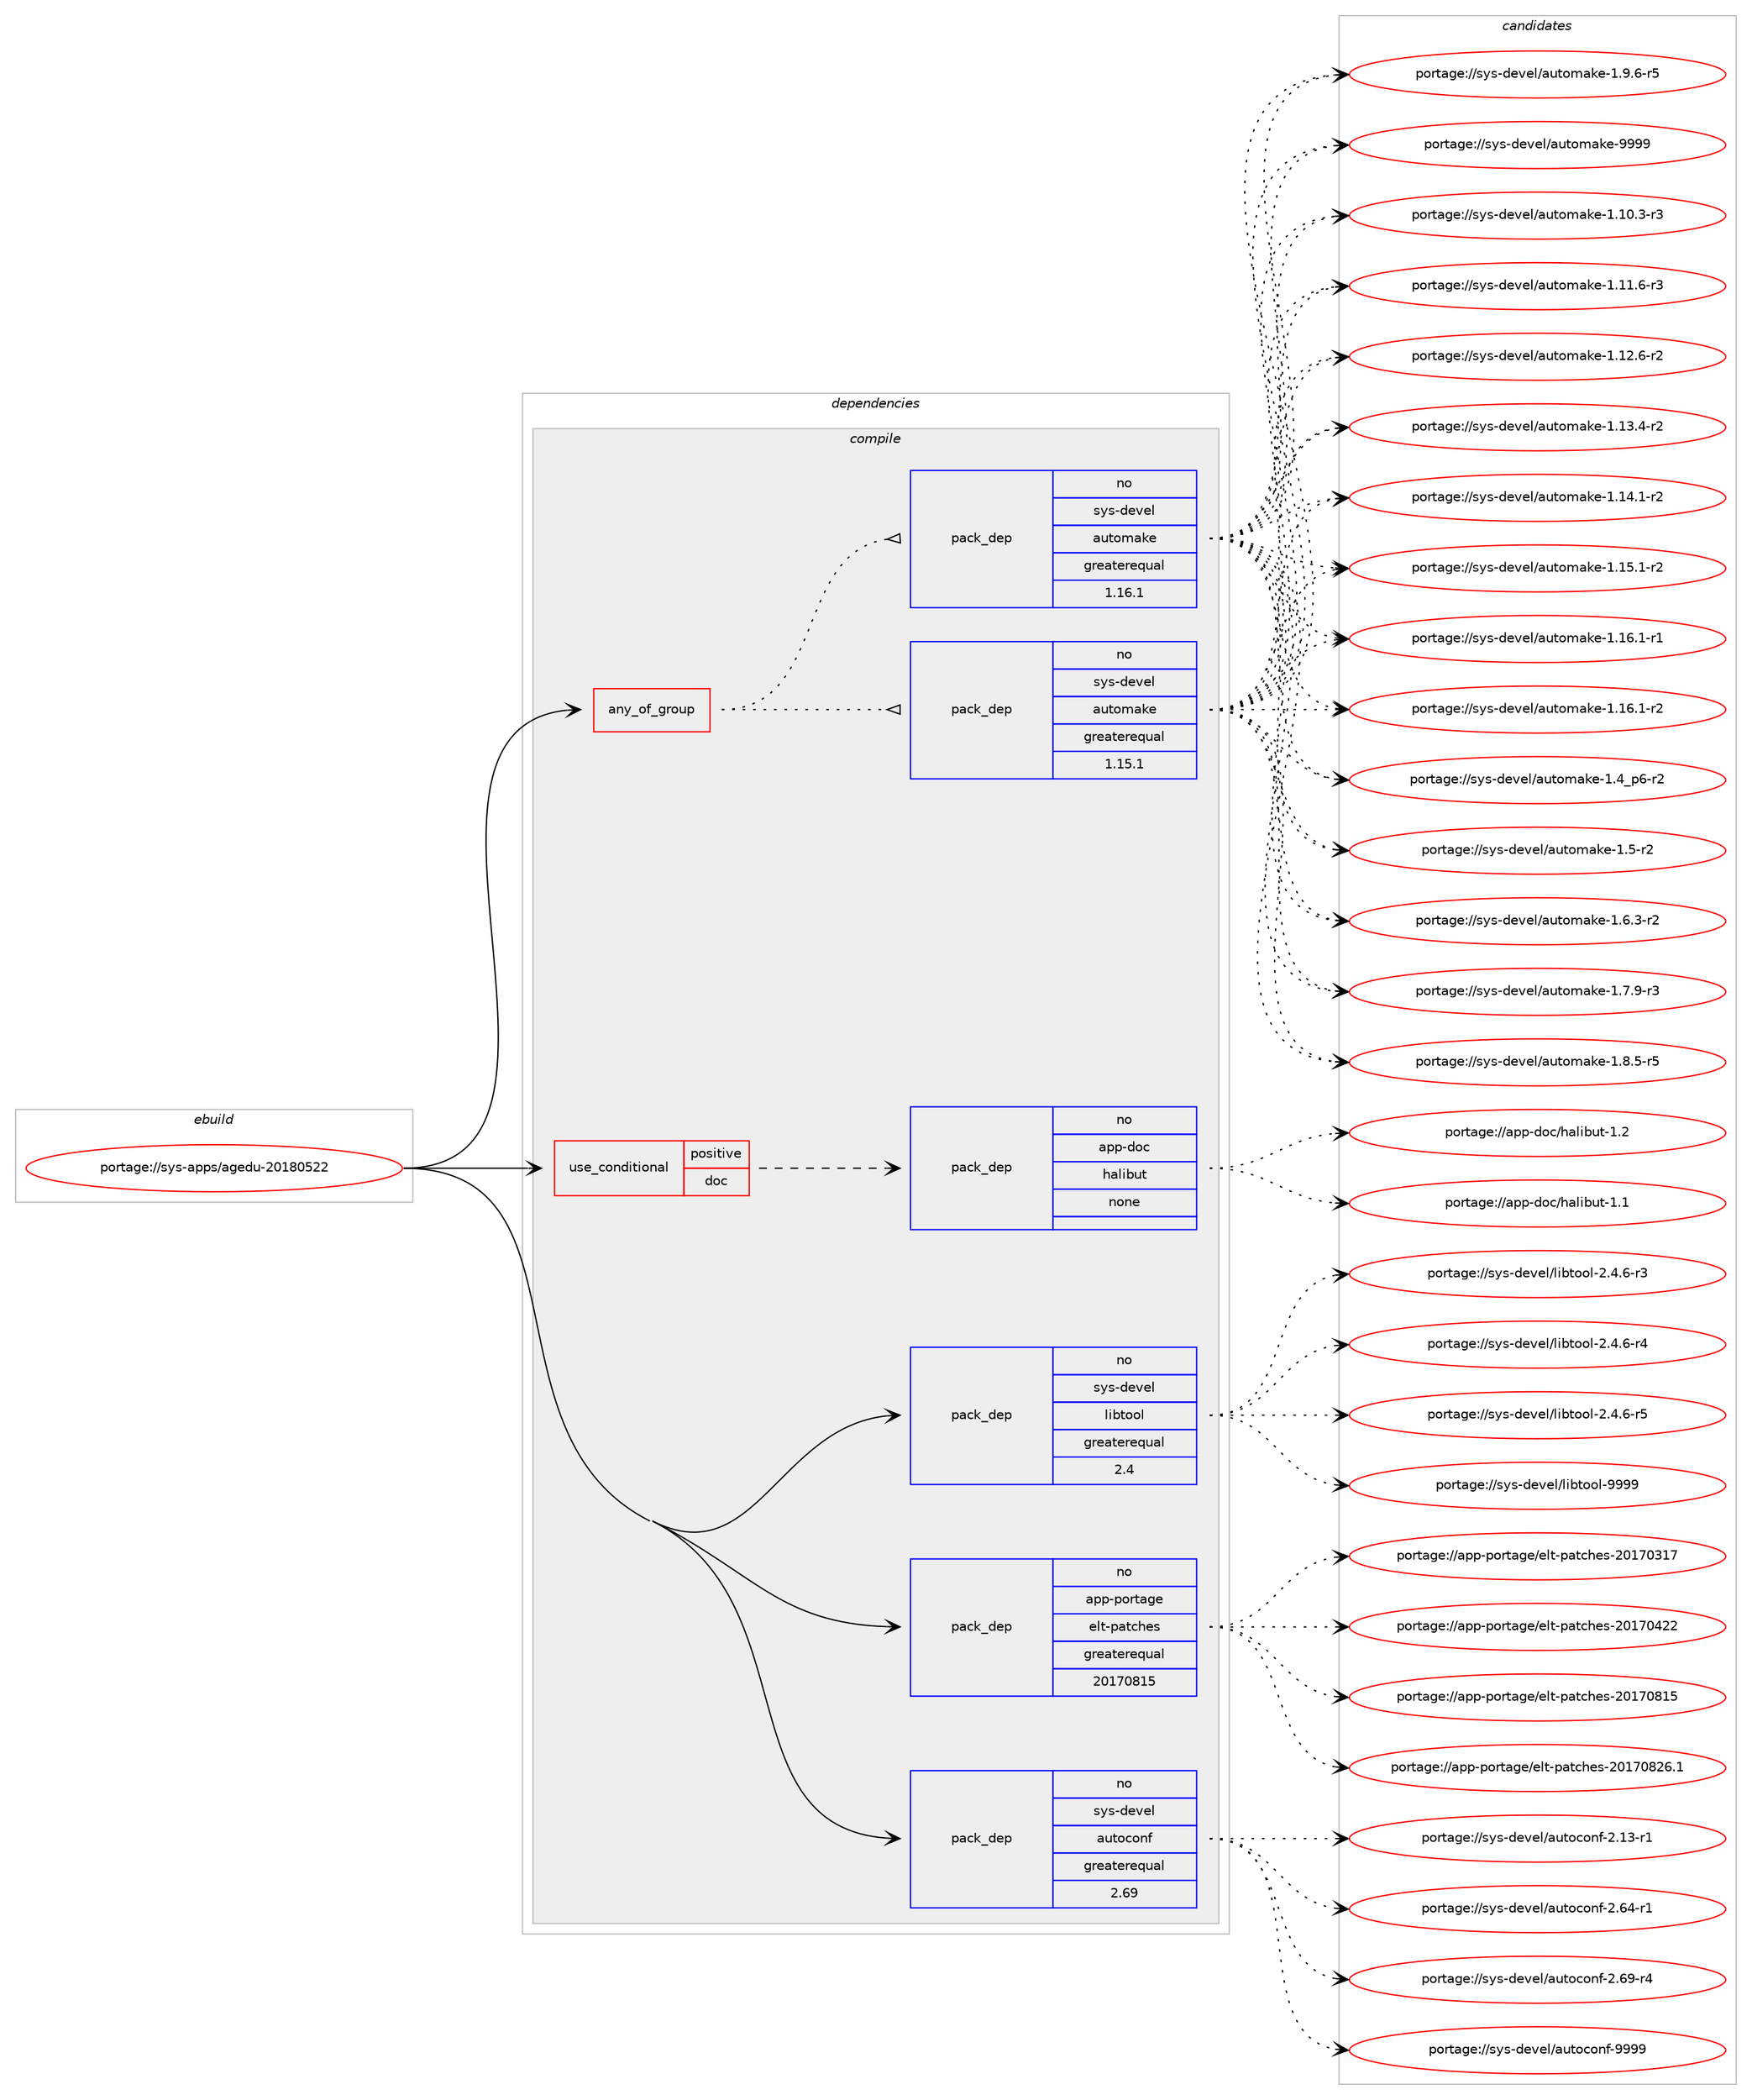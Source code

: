 digraph prolog {

# *************
# Graph options
# *************

newrank=true;
concentrate=true;
compound=true;
graph [rankdir=LR,fontname=Helvetica,fontsize=10,ranksep=1.5];#, ranksep=2.5, nodesep=0.2];
edge  [arrowhead=vee];
node  [fontname=Helvetica,fontsize=10];

# **********
# The ebuild
# **********

subgraph cluster_leftcol {
color=gray;
rank=same;
label=<<i>ebuild</i>>;
id [label="portage://sys-apps/agedu-20180522", color=red, width=4, href="../sys-apps/agedu-20180522.svg"];
}

# ****************
# The dependencies
# ****************

subgraph cluster_midcol {
color=gray;
label=<<i>dependencies</i>>;
subgraph cluster_compile {
fillcolor="#eeeeee";
style=filled;
label=<<i>compile</i>>;
subgraph any6581 {
dependency406652 [label=<<TABLE BORDER="0" CELLBORDER="1" CELLSPACING="0" CELLPADDING="4"><TR><TD CELLPADDING="10">any_of_group</TD></TR></TABLE>>, shape=none, color=red];subgraph pack301110 {
dependency406653 [label=<<TABLE BORDER="0" CELLBORDER="1" CELLSPACING="0" CELLPADDING="4" WIDTH="220"><TR><TD ROWSPAN="6" CELLPADDING="30">pack_dep</TD></TR><TR><TD WIDTH="110">no</TD></TR><TR><TD>sys-devel</TD></TR><TR><TD>automake</TD></TR><TR><TD>greaterequal</TD></TR><TR><TD>1.16.1</TD></TR></TABLE>>, shape=none, color=blue];
}
dependency406652:e -> dependency406653:w [weight=20,style="dotted",arrowhead="oinv"];
subgraph pack301111 {
dependency406654 [label=<<TABLE BORDER="0" CELLBORDER="1" CELLSPACING="0" CELLPADDING="4" WIDTH="220"><TR><TD ROWSPAN="6" CELLPADDING="30">pack_dep</TD></TR><TR><TD WIDTH="110">no</TD></TR><TR><TD>sys-devel</TD></TR><TR><TD>automake</TD></TR><TR><TD>greaterequal</TD></TR><TR><TD>1.15.1</TD></TR></TABLE>>, shape=none, color=blue];
}
dependency406652:e -> dependency406654:w [weight=20,style="dotted",arrowhead="oinv"];
}
id:e -> dependency406652:w [weight=20,style="solid",arrowhead="vee"];
subgraph cond98754 {
dependency406655 [label=<<TABLE BORDER="0" CELLBORDER="1" CELLSPACING="0" CELLPADDING="4"><TR><TD ROWSPAN="3" CELLPADDING="10">use_conditional</TD></TR><TR><TD>positive</TD></TR><TR><TD>doc</TD></TR></TABLE>>, shape=none, color=red];
subgraph pack301112 {
dependency406656 [label=<<TABLE BORDER="0" CELLBORDER="1" CELLSPACING="0" CELLPADDING="4" WIDTH="220"><TR><TD ROWSPAN="6" CELLPADDING="30">pack_dep</TD></TR><TR><TD WIDTH="110">no</TD></TR><TR><TD>app-doc</TD></TR><TR><TD>halibut</TD></TR><TR><TD>none</TD></TR><TR><TD></TD></TR></TABLE>>, shape=none, color=blue];
}
dependency406655:e -> dependency406656:w [weight=20,style="dashed",arrowhead="vee"];
}
id:e -> dependency406655:w [weight=20,style="solid",arrowhead="vee"];
subgraph pack301113 {
dependency406657 [label=<<TABLE BORDER="0" CELLBORDER="1" CELLSPACING="0" CELLPADDING="4" WIDTH="220"><TR><TD ROWSPAN="6" CELLPADDING="30">pack_dep</TD></TR><TR><TD WIDTH="110">no</TD></TR><TR><TD>app-portage</TD></TR><TR><TD>elt-patches</TD></TR><TR><TD>greaterequal</TD></TR><TR><TD>20170815</TD></TR></TABLE>>, shape=none, color=blue];
}
id:e -> dependency406657:w [weight=20,style="solid",arrowhead="vee"];
subgraph pack301114 {
dependency406658 [label=<<TABLE BORDER="0" CELLBORDER="1" CELLSPACING="0" CELLPADDING="4" WIDTH="220"><TR><TD ROWSPAN="6" CELLPADDING="30">pack_dep</TD></TR><TR><TD WIDTH="110">no</TD></TR><TR><TD>sys-devel</TD></TR><TR><TD>autoconf</TD></TR><TR><TD>greaterequal</TD></TR><TR><TD>2.69</TD></TR></TABLE>>, shape=none, color=blue];
}
id:e -> dependency406658:w [weight=20,style="solid",arrowhead="vee"];
subgraph pack301115 {
dependency406659 [label=<<TABLE BORDER="0" CELLBORDER="1" CELLSPACING="0" CELLPADDING="4" WIDTH="220"><TR><TD ROWSPAN="6" CELLPADDING="30">pack_dep</TD></TR><TR><TD WIDTH="110">no</TD></TR><TR><TD>sys-devel</TD></TR><TR><TD>libtool</TD></TR><TR><TD>greaterequal</TD></TR><TR><TD>2.4</TD></TR></TABLE>>, shape=none, color=blue];
}
id:e -> dependency406659:w [weight=20,style="solid",arrowhead="vee"];
}
subgraph cluster_compileandrun {
fillcolor="#eeeeee";
style=filled;
label=<<i>compile and run</i>>;
}
subgraph cluster_run {
fillcolor="#eeeeee";
style=filled;
label=<<i>run</i>>;
}
}

# **************
# The candidates
# **************

subgraph cluster_choices {
rank=same;
color=gray;
label=<<i>candidates</i>>;

subgraph choice301110 {
color=black;
nodesep=1;
choiceportage11512111545100101118101108479711711611110997107101454946494846514511451 [label="portage://sys-devel/automake-1.10.3-r3", color=red, width=4,href="../sys-devel/automake-1.10.3-r3.svg"];
choiceportage11512111545100101118101108479711711611110997107101454946494946544511451 [label="portage://sys-devel/automake-1.11.6-r3", color=red, width=4,href="../sys-devel/automake-1.11.6-r3.svg"];
choiceportage11512111545100101118101108479711711611110997107101454946495046544511450 [label="portage://sys-devel/automake-1.12.6-r2", color=red, width=4,href="../sys-devel/automake-1.12.6-r2.svg"];
choiceportage11512111545100101118101108479711711611110997107101454946495146524511450 [label="portage://sys-devel/automake-1.13.4-r2", color=red, width=4,href="../sys-devel/automake-1.13.4-r2.svg"];
choiceportage11512111545100101118101108479711711611110997107101454946495246494511450 [label="portage://sys-devel/automake-1.14.1-r2", color=red, width=4,href="../sys-devel/automake-1.14.1-r2.svg"];
choiceportage11512111545100101118101108479711711611110997107101454946495346494511450 [label="portage://sys-devel/automake-1.15.1-r2", color=red, width=4,href="../sys-devel/automake-1.15.1-r2.svg"];
choiceportage11512111545100101118101108479711711611110997107101454946495446494511449 [label="portage://sys-devel/automake-1.16.1-r1", color=red, width=4,href="../sys-devel/automake-1.16.1-r1.svg"];
choiceportage11512111545100101118101108479711711611110997107101454946495446494511450 [label="portage://sys-devel/automake-1.16.1-r2", color=red, width=4,href="../sys-devel/automake-1.16.1-r2.svg"];
choiceportage115121115451001011181011084797117116111109971071014549465295112544511450 [label="portage://sys-devel/automake-1.4_p6-r2", color=red, width=4,href="../sys-devel/automake-1.4_p6-r2.svg"];
choiceportage11512111545100101118101108479711711611110997107101454946534511450 [label="portage://sys-devel/automake-1.5-r2", color=red, width=4,href="../sys-devel/automake-1.5-r2.svg"];
choiceportage115121115451001011181011084797117116111109971071014549465446514511450 [label="portage://sys-devel/automake-1.6.3-r2", color=red, width=4,href="../sys-devel/automake-1.6.3-r2.svg"];
choiceportage115121115451001011181011084797117116111109971071014549465546574511451 [label="portage://sys-devel/automake-1.7.9-r3", color=red, width=4,href="../sys-devel/automake-1.7.9-r3.svg"];
choiceportage115121115451001011181011084797117116111109971071014549465646534511453 [label="portage://sys-devel/automake-1.8.5-r5", color=red, width=4,href="../sys-devel/automake-1.8.5-r5.svg"];
choiceportage115121115451001011181011084797117116111109971071014549465746544511453 [label="portage://sys-devel/automake-1.9.6-r5", color=red, width=4,href="../sys-devel/automake-1.9.6-r5.svg"];
choiceportage115121115451001011181011084797117116111109971071014557575757 [label="portage://sys-devel/automake-9999", color=red, width=4,href="../sys-devel/automake-9999.svg"];
dependency406653:e -> choiceportage11512111545100101118101108479711711611110997107101454946494846514511451:w [style=dotted,weight="100"];
dependency406653:e -> choiceportage11512111545100101118101108479711711611110997107101454946494946544511451:w [style=dotted,weight="100"];
dependency406653:e -> choiceportage11512111545100101118101108479711711611110997107101454946495046544511450:w [style=dotted,weight="100"];
dependency406653:e -> choiceportage11512111545100101118101108479711711611110997107101454946495146524511450:w [style=dotted,weight="100"];
dependency406653:e -> choiceportage11512111545100101118101108479711711611110997107101454946495246494511450:w [style=dotted,weight="100"];
dependency406653:e -> choiceportage11512111545100101118101108479711711611110997107101454946495346494511450:w [style=dotted,weight="100"];
dependency406653:e -> choiceportage11512111545100101118101108479711711611110997107101454946495446494511449:w [style=dotted,weight="100"];
dependency406653:e -> choiceportage11512111545100101118101108479711711611110997107101454946495446494511450:w [style=dotted,weight="100"];
dependency406653:e -> choiceportage115121115451001011181011084797117116111109971071014549465295112544511450:w [style=dotted,weight="100"];
dependency406653:e -> choiceportage11512111545100101118101108479711711611110997107101454946534511450:w [style=dotted,weight="100"];
dependency406653:e -> choiceportage115121115451001011181011084797117116111109971071014549465446514511450:w [style=dotted,weight="100"];
dependency406653:e -> choiceportage115121115451001011181011084797117116111109971071014549465546574511451:w [style=dotted,weight="100"];
dependency406653:e -> choiceportage115121115451001011181011084797117116111109971071014549465646534511453:w [style=dotted,weight="100"];
dependency406653:e -> choiceportage115121115451001011181011084797117116111109971071014549465746544511453:w [style=dotted,weight="100"];
dependency406653:e -> choiceportage115121115451001011181011084797117116111109971071014557575757:w [style=dotted,weight="100"];
}
subgraph choice301111 {
color=black;
nodesep=1;
choiceportage11512111545100101118101108479711711611110997107101454946494846514511451 [label="portage://sys-devel/automake-1.10.3-r3", color=red, width=4,href="../sys-devel/automake-1.10.3-r3.svg"];
choiceportage11512111545100101118101108479711711611110997107101454946494946544511451 [label="portage://sys-devel/automake-1.11.6-r3", color=red, width=4,href="../sys-devel/automake-1.11.6-r3.svg"];
choiceportage11512111545100101118101108479711711611110997107101454946495046544511450 [label="portage://sys-devel/automake-1.12.6-r2", color=red, width=4,href="../sys-devel/automake-1.12.6-r2.svg"];
choiceportage11512111545100101118101108479711711611110997107101454946495146524511450 [label="portage://sys-devel/automake-1.13.4-r2", color=red, width=4,href="../sys-devel/automake-1.13.4-r2.svg"];
choiceportage11512111545100101118101108479711711611110997107101454946495246494511450 [label="portage://sys-devel/automake-1.14.1-r2", color=red, width=4,href="../sys-devel/automake-1.14.1-r2.svg"];
choiceportage11512111545100101118101108479711711611110997107101454946495346494511450 [label="portage://sys-devel/automake-1.15.1-r2", color=red, width=4,href="../sys-devel/automake-1.15.1-r2.svg"];
choiceportage11512111545100101118101108479711711611110997107101454946495446494511449 [label="portage://sys-devel/automake-1.16.1-r1", color=red, width=4,href="../sys-devel/automake-1.16.1-r1.svg"];
choiceportage11512111545100101118101108479711711611110997107101454946495446494511450 [label="portage://sys-devel/automake-1.16.1-r2", color=red, width=4,href="../sys-devel/automake-1.16.1-r2.svg"];
choiceportage115121115451001011181011084797117116111109971071014549465295112544511450 [label="portage://sys-devel/automake-1.4_p6-r2", color=red, width=4,href="../sys-devel/automake-1.4_p6-r2.svg"];
choiceportage11512111545100101118101108479711711611110997107101454946534511450 [label="portage://sys-devel/automake-1.5-r2", color=red, width=4,href="../sys-devel/automake-1.5-r2.svg"];
choiceportage115121115451001011181011084797117116111109971071014549465446514511450 [label="portage://sys-devel/automake-1.6.3-r2", color=red, width=4,href="../sys-devel/automake-1.6.3-r2.svg"];
choiceportage115121115451001011181011084797117116111109971071014549465546574511451 [label="portage://sys-devel/automake-1.7.9-r3", color=red, width=4,href="../sys-devel/automake-1.7.9-r3.svg"];
choiceportage115121115451001011181011084797117116111109971071014549465646534511453 [label="portage://sys-devel/automake-1.8.5-r5", color=red, width=4,href="../sys-devel/automake-1.8.5-r5.svg"];
choiceportage115121115451001011181011084797117116111109971071014549465746544511453 [label="portage://sys-devel/automake-1.9.6-r5", color=red, width=4,href="../sys-devel/automake-1.9.6-r5.svg"];
choiceportage115121115451001011181011084797117116111109971071014557575757 [label="portage://sys-devel/automake-9999", color=red, width=4,href="../sys-devel/automake-9999.svg"];
dependency406654:e -> choiceportage11512111545100101118101108479711711611110997107101454946494846514511451:w [style=dotted,weight="100"];
dependency406654:e -> choiceportage11512111545100101118101108479711711611110997107101454946494946544511451:w [style=dotted,weight="100"];
dependency406654:e -> choiceportage11512111545100101118101108479711711611110997107101454946495046544511450:w [style=dotted,weight="100"];
dependency406654:e -> choiceportage11512111545100101118101108479711711611110997107101454946495146524511450:w [style=dotted,weight="100"];
dependency406654:e -> choiceportage11512111545100101118101108479711711611110997107101454946495246494511450:w [style=dotted,weight="100"];
dependency406654:e -> choiceportage11512111545100101118101108479711711611110997107101454946495346494511450:w [style=dotted,weight="100"];
dependency406654:e -> choiceportage11512111545100101118101108479711711611110997107101454946495446494511449:w [style=dotted,weight="100"];
dependency406654:e -> choiceportage11512111545100101118101108479711711611110997107101454946495446494511450:w [style=dotted,weight="100"];
dependency406654:e -> choiceportage115121115451001011181011084797117116111109971071014549465295112544511450:w [style=dotted,weight="100"];
dependency406654:e -> choiceportage11512111545100101118101108479711711611110997107101454946534511450:w [style=dotted,weight="100"];
dependency406654:e -> choiceportage115121115451001011181011084797117116111109971071014549465446514511450:w [style=dotted,weight="100"];
dependency406654:e -> choiceportage115121115451001011181011084797117116111109971071014549465546574511451:w [style=dotted,weight="100"];
dependency406654:e -> choiceportage115121115451001011181011084797117116111109971071014549465646534511453:w [style=dotted,weight="100"];
dependency406654:e -> choiceportage115121115451001011181011084797117116111109971071014549465746544511453:w [style=dotted,weight="100"];
dependency406654:e -> choiceportage115121115451001011181011084797117116111109971071014557575757:w [style=dotted,weight="100"];
}
subgraph choice301112 {
color=black;
nodesep=1;
choiceportage97112112451001119947104971081059811711645494649 [label="portage://app-doc/halibut-1.1", color=red, width=4,href="../app-doc/halibut-1.1.svg"];
choiceportage97112112451001119947104971081059811711645494650 [label="portage://app-doc/halibut-1.2", color=red, width=4,href="../app-doc/halibut-1.2.svg"];
dependency406656:e -> choiceportage97112112451001119947104971081059811711645494649:w [style=dotted,weight="100"];
dependency406656:e -> choiceportage97112112451001119947104971081059811711645494650:w [style=dotted,weight="100"];
}
subgraph choice301113 {
color=black;
nodesep=1;
choiceportage97112112451121111141169710310147101108116451129711699104101115455048495548514955 [label="portage://app-portage/elt-patches-20170317", color=red, width=4,href="../app-portage/elt-patches-20170317.svg"];
choiceportage97112112451121111141169710310147101108116451129711699104101115455048495548525050 [label="portage://app-portage/elt-patches-20170422", color=red, width=4,href="../app-portage/elt-patches-20170422.svg"];
choiceportage97112112451121111141169710310147101108116451129711699104101115455048495548564953 [label="portage://app-portage/elt-patches-20170815", color=red, width=4,href="../app-portage/elt-patches-20170815.svg"];
choiceportage971121124511211111411697103101471011081164511297116991041011154550484955485650544649 [label="portage://app-portage/elt-patches-20170826.1", color=red, width=4,href="../app-portage/elt-patches-20170826.1.svg"];
dependency406657:e -> choiceportage97112112451121111141169710310147101108116451129711699104101115455048495548514955:w [style=dotted,weight="100"];
dependency406657:e -> choiceportage97112112451121111141169710310147101108116451129711699104101115455048495548525050:w [style=dotted,weight="100"];
dependency406657:e -> choiceportage97112112451121111141169710310147101108116451129711699104101115455048495548564953:w [style=dotted,weight="100"];
dependency406657:e -> choiceportage971121124511211111411697103101471011081164511297116991041011154550484955485650544649:w [style=dotted,weight="100"];
}
subgraph choice301114 {
color=black;
nodesep=1;
choiceportage1151211154510010111810110847971171161119911111010245504649514511449 [label="portage://sys-devel/autoconf-2.13-r1", color=red, width=4,href="../sys-devel/autoconf-2.13-r1.svg"];
choiceportage1151211154510010111810110847971171161119911111010245504654524511449 [label="portage://sys-devel/autoconf-2.64-r1", color=red, width=4,href="../sys-devel/autoconf-2.64-r1.svg"];
choiceportage1151211154510010111810110847971171161119911111010245504654574511452 [label="portage://sys-devel/autoconf-2.69-r4", color=red, width=4,href="../sys-devel/autoconf-2.69-r4.svg"];
choiceportage115121115451001011181011084797117116111991111101024557575757 [label="portage://sys-devel/autoconf-9999", color=red, width=4,href="../sys-devel/autoconf-9999.svg"];
dependency406658:e -> choiceportage1151211154510010111810110847971171161119911111010245504649514511449:w [style=dotted,weight="100"];
dependency406658:e -> choiceportage1151211154510010111810110847971171161119911111010245504654524511449:w [style=dotted,weight="100"];
dependency406658:e -> choiceportage1151211154510010111810110847971171161119911111010245504654574511452:w [style=dotted,weight="100"];
dependency406658:e -> choiceportage115121115451001011181011084797117116111991111101024557575757:w [style=dotted,weight="100"];
}
subgraph choice301115 {
color=black;
nodesep=1;
choiceportage1151211154510010111810110847108105981161111111084550465246544511451 [label="portage://sys-devel/libtool-2.4.6-r3", color=red, width=4,href="../sys-devel/libtool-2.4.6-r3.svg"];
choiceportage1151211154510010111810110847108105981161111111084550465246544511452 [label="portage://sys-devel/libtool-2.4.6-r4", color=red, width=4,href="../sys-devel/libtool-2.4.6-r4.svg"];
choiceportage1151211154510010111810110847108105981161111111084550465246544511453 [label="portage://sys-devel/libtool-2.4.6-r5", color=red, width=4,href="../sys-devel/libtool-2.4.6-r5.svg"];
choiceportage1151211154510010111810110847108105981161111111084557575757 [label="portage://sys-devel/libtool-9999", color=red, width=4,href="../sys-devel/libtool-9999.svg"];
dependency406659:e -> choiceportage1151211154510010111810110847108105981161111111084550465246544511451:w [style=dotted,weight="100"];
dependency406659:e -> choiceportage1151211154510010111810110847108105981161111111084550465246544511452:w [style=dotted,weight="100"];
dependency406659:e -> choiceportage1151211154510010111810110847108105981161111111084550465246544511453:w [style=dotted,weight="100"];
dependency406659:e -> choiceportage1151211154510010111810110847108105981161111111084557575757:w [style=dotted,weight="100"];
}
}

}
